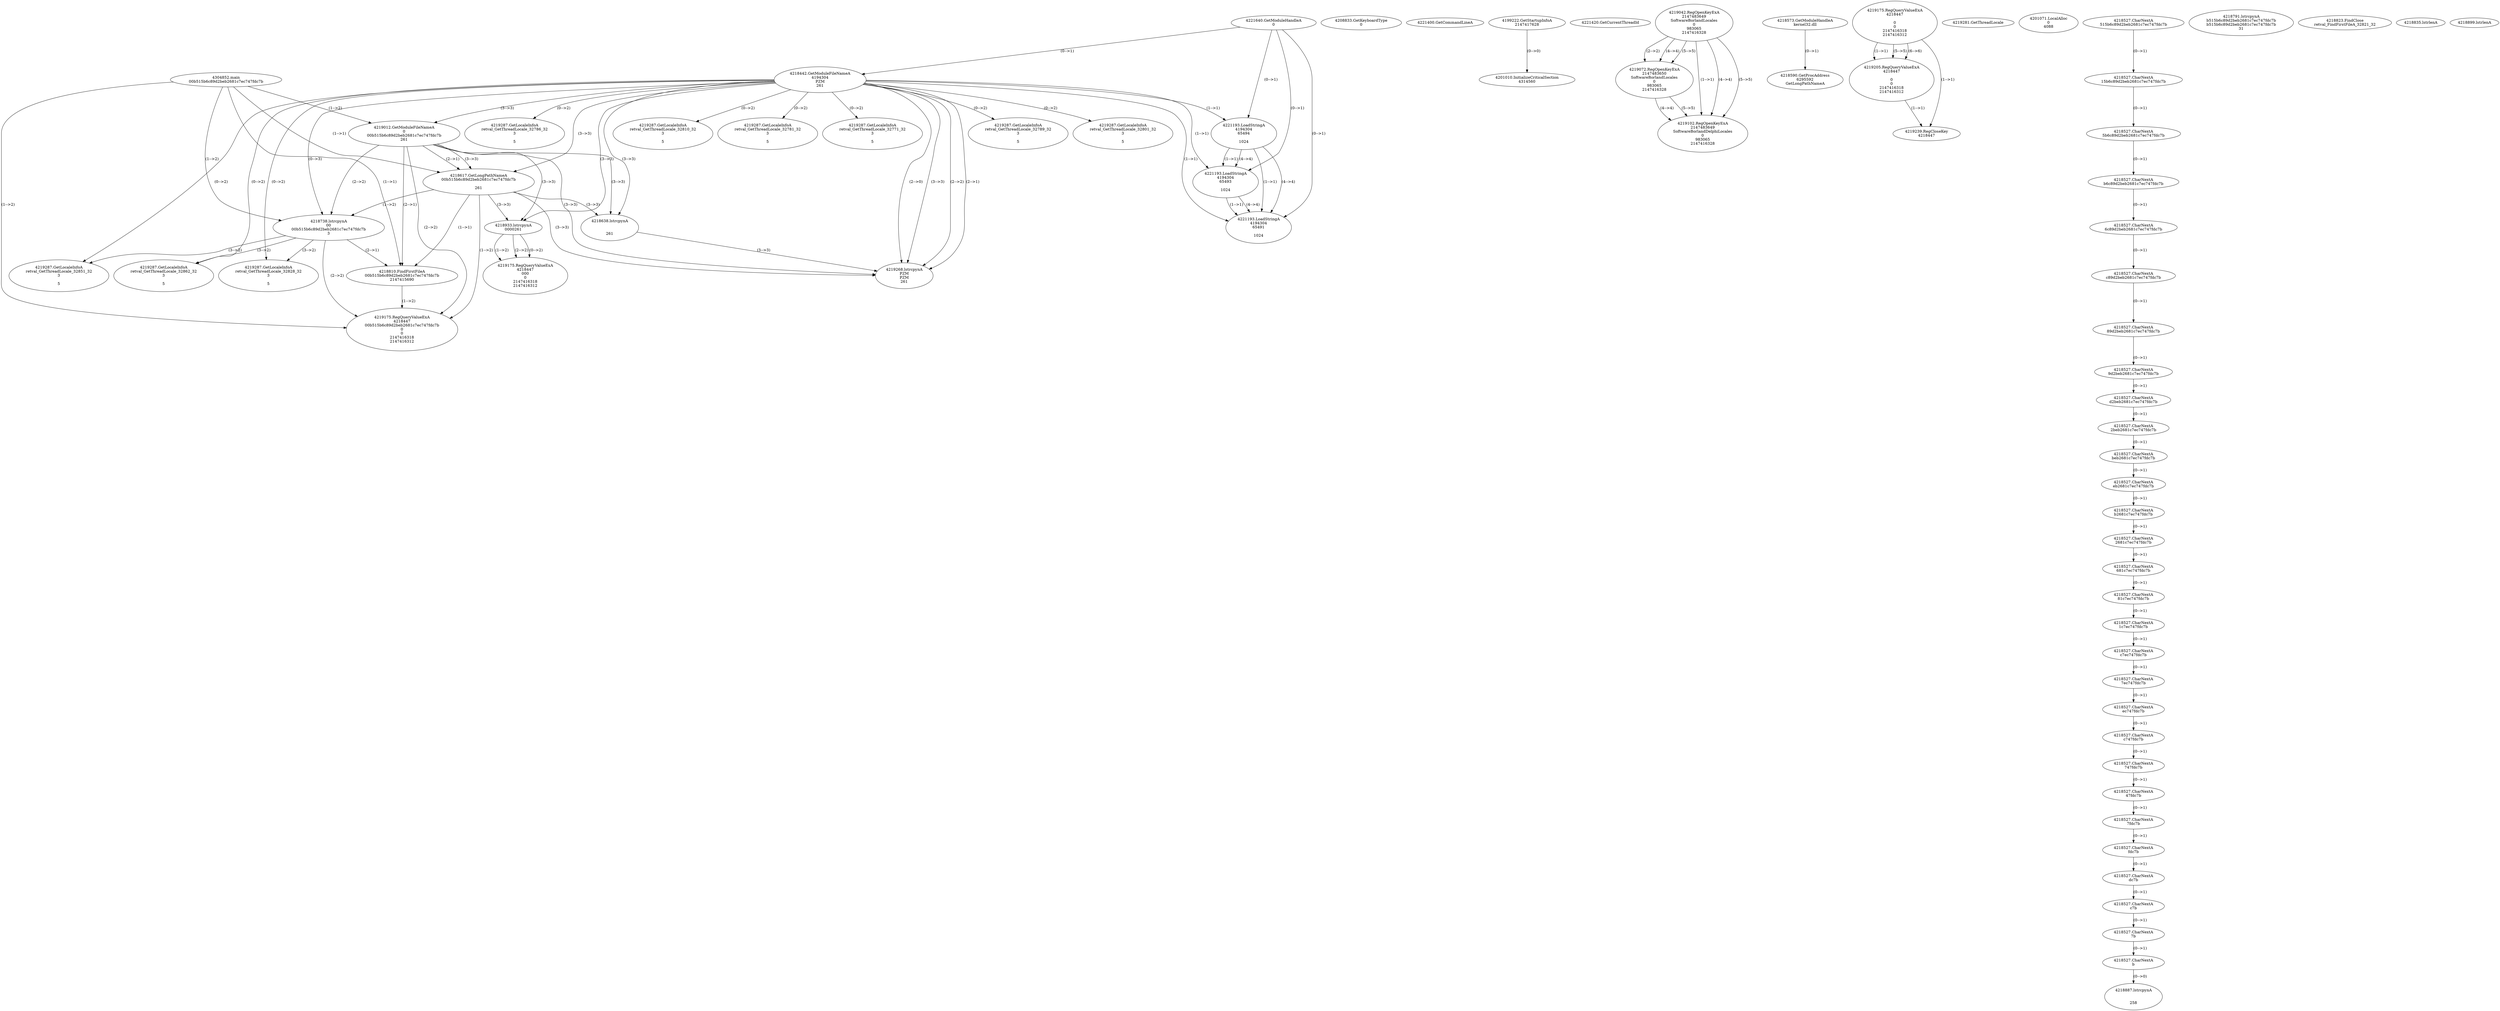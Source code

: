 // Global SCDG with merge call
digraph {
	0 [label="4304852.main
00b515b6c89d2beb2681c7ec747fdc7b"]
	1 [label="4221640.GetModuleHandleA
0"]
	2 [label="4208833.GetKeyboardType
0"]
	3 [label="4221400.GetCommandLineA
"]
	4 [label="4199222.GetStartupInfoA
2147417628"]
	5 [label="4221420.GetCurrentThreadId
"]
	6 [label="4218442.GetModuleFileNameA
4194304
PZM
261"]
	1 -> 6 [label="(0-->1)"]
	7 [label="4219012.GetModuleFileNameA
0
00b515b6c89d2beb2681c7ec747fdc7b
261"]
	0 -> 7 [label="(1-->2)"]
	6 -> 7 [label="(3-->3)"]
	8 [label="4219042.RegOpenKeyExA
2147483649
Software\Borland\Locales
0
983065
2147416328"]
	9 [label="4219072.RegOpenKeyExA
2147483650
Software\Borland\Locales
0
983065
2147416328"]
	8 -> 9 [label="(2-->2)"]
	8 -> 9 [label="(4-->4)"]
	8 -> 9 [label="(5-->5)"]
	10 [label="4218573.GetModuleHandleA
kernel32.dll"]
	11 [label="4218590.GetProcAddress
6295592
GetLongPathNameA"]
	10 -> 11 [label="(0-->1)"]
	12 [label="4218617.GetLongPathNameA
00b515b6c89d2beb2681c7ec747fdc7b

261"]
	0 -> 12 [label="(1-->1)"]
	7 -> 12 [label="(2-->1)"]
	6 -> 12 [label="(3-->3)"]
	7 -> 12 [label="(3-->3)"]
	13 [label="4218638.lstrcpynA


261"]
	6 -> 13 [label="(3-->3)"]
	7 -> 13 [label="(3-->3)"]
	12 -> 13 [label="(3-->3)"]
	14 [label="4219175.RegQueryValueExA
4218447

0
0
2147416318
2147416312"]
	15 [label="4219205.RegQueryValueExA
4218447

0
0
2147416318
2147416312"]
	14 -> 15 [label="(1-->1)"]
	14 -> 15 [label="(5-->5)"]
	14 -> 15 [label="(6-->6)"]
	16 [label="4219239.RegCloseKey
4218447"]
	14 -> 16 [label="(1-->1)"]
	15 -> 16 [label="(1-->1)"]
	17 [label="4219268.lstrcpynA
PZM
PZM
261"]
	6 -> 17 [label="(2-->1)"]
	6 -> 17 [label="(2-->2)"]
	6 -> 17 [label="(3-->3)"]
	7 -> 17 [label="(3-->3)"]
	12 -> 17 [label="(3-->3)"]
	13 -> 17 [label="(3-->3)"]
	6 -> 17 [label="(2-->0)"]
	18 [label="4219281.GetThreadLocale
"]
	19 [label="4219287.GetLocaleInfoA
retval_GetThreadLocale_32801_32
3

5"]
	6 -> 19 [label="(0-->2)"]
	20 [label="4221193.LoadStringA
4194304
65494

1024"]
	1 -> 20 [label="(0-->1)"]
	6 -> 20 [label="(1-->1)"]
	21 [label="4221193.LoadStringA
4194304
65493

1024"]
	1 -> 21 [label="(0-->1)"]
	6 -> 21 [label="(1-->1)"]
	20 -> 21 [label="(1-->1)"]
	20 -> 21 [label="(4-->4)"]
	22 [label="4221193.LoadStringA
4194304
65491

1024"]
	1 -> 22 [label="(0-->1)"]
	6 -> 22 [label="(1-->1)"]
	20 -> 22 [label="(1-->1)"]
	21 -> 22 [label="(1-->1)"]
	20 -> 22 [label="(4-->4)"]
	21 -> 22 [label="(4-->4)"]
	23 [label="4201010.InitializeCriticalSection
4314560"]
	4 -> 23 [label="(0-->0)"]
	24 [label="4201071.LocalAlloc
0
4088"]
	25 [label="4219287.GetLocaleInfoA
retval_GetThreadLocale_32786_32
3

5"]
	6 -> 25 [label="(0-->2)"]
	26 [label="4218738.lstrcpynA
00
00b515b6c89d2beb2681c7ec747fdc7b
3"]
	0 -> 26 [label="(1-->2)"]
	7 -> 26 [label="(2-->2)"]
	12 -> 26 [label="(1-->2)"]
	6 -> 26 [label="(0-->3)"]
	27 [label="4218527.CharNextA
515b6c89d2beb2681c7ec747fdc7b"]
	28 [label="4218527.CharNextA
15b6c89d2beb2681c7ec747fdc7b"]
	27 -> 28 [label="(0-->1)"]
	29 [label="4218527.CharNextA
5b6c89d2beb2681c7ec747fdc7b"]
	28 -> 29 [label="(0-->1)"]
	30 [label="4218527.CharNextA
b6c89d2beb2681c7ec747fdc7b"]
	29 -> 30 [label="(0-->1)"]
	31 [label="4218527.CharNextA
6c89d2beb2681c7ec747fdc7b"]
	30 -> 31 [label="(0-->1)"]
	32 [label="4218527.CharNextA
c89d2beb2681c7ec747fdc7b"]
	31 -> 32 [label="(0-->1)"]
	33 [label="4218527.CharNextA
89d2beb2681c7ec747fdc7b"]
	32 -> 33 [label="(0-->1)"]
	34 [label="4218527.CharNextA
9d2beb2681c7ec747fdc7b"]
	33 -> 34 [label="(0-->1)"]
	35 [label="4218527.CharNextA
d2beb2681c7ec747fdc7b"]
	34 -> 35 [label="(0-->1)"]
	36 [label="4218527.CharNextA
2beb2681c7ec747fdc7b"]
	35 -> 36 [label="(0-->1)"]
	37 [label="4218527.CharNextA
beb2681c7ec747fdc7b"]
	36 -> 37 [label="(0-->1)"]
	38 [label="4218527.CharNextA
eb2681c7ec747fdc7b"]
	37 -> 38 [label="(0-->1)"]
	39 [label="4218527.CharNextA
b2681c7ec747fdc7b"]
	38 -> 39 [label="(0-->1)"]
	40 [label="4218527.CharNextA
2681c7ec747fdc7b"]
	39 -> 40 [label="(0-->1)"]
	41 [label="4218527.CharNextA
681c7ec747fdc7b"]
	40 -> 41 [label="(0-->1)"]
	42 [label="4218527.CharNextA
81c7ec747fdc7b"]
	41 -> 42 [label="(0-->1)"]
	43 [label="4218527.CharNextA
1c7ec747fdc7b"]
	42 -> 43 [label="(0-->1)"]
	44 [label="4218527.CharNextA
c7ec747fdc7b"]
	43 -> 44 [label="(0-->1)"]
	45 [label="4218527.CharNextA
7ec747fdc7b"]
	44 -> 45 [label="(0-->1)"]
	46 [label="4218527.CharNextA
ec747fdc7b"]
	45 -> 46 [label="(0-->1)"]
	47 [label="4218527.CharNextA
c747fdc7b"]
	46 -> 47 [label="(0-->1)"]
	48 [label="4218527.CharNextA
747fdc7b"]
	47 -> 48 [label="(0-->1)"]
	49 [label="4218527.CharNextA
47fdc7b"]
	48 -> 49 [label="(0-->1)"]
	50 [label="4218527.CharNextA
7fdc7b"]
	49 -> 50 [label="(0-->1)"]
	51 [label="4218527.CharNextA
fdc7b"]
	50 -> 51 [label="(0-->1)"]
	52 [label="4218527.CharNextA
dc7b"]
	51 -> 52 [label="(0-->1)"]
	53 [label="4218527.CharNextA
c7b"]
	52 -> 53 [label="(0-->1)"]
	54 [label="4218527.CharNextA
7b"]
	53 -> 54 [label="(0-->1)"]
	55 [label="4218527.CharNextA
b"]
	54 -> 55 [label="(0-->1)"]
	56 [label="4218791.lstrcpynA
b515b6c89d2beb2681c7ec747fdc7b
b515b6c89d2beb2681c7ec747fdc7b
31"]
	57 [label="4218810.FindFirstFileA
00b515b6c89d2beb2681c7ec747fdc7b
2147415690"]
	0 -> 57 [label="(1-->1)"]
	7 -> 57 [label="(2-->1)"]
	12 -> 57 [label="(1-->1)"]
	26 -> 57 [label="(2-->1)"]
	58 [label="4219175.RegQueryValueExA
4218447
00b515b6c89d2beb2681c7ec747fdc7b
0
0
2147416318
2147416312"]
	0 -> 58 [label="(1-->2)"]
	7 -> 58 [label="(2-->2)"]
	12 -> 58 [label="(1-->2)"]
	26 -> 58 [label="(2-->2)"]
	57 -> 58 [label="(1-->2)"]
	59 [label="4219287.GetLocaleInfoA
retval_GetThreadLocale_32851_32
3

5"]
	6 -> 59 [label="(0-->2)"]
	26 -> 59 [label="(3-->2)"]
	60 [label="4218823.FindClose
retval_FindFirstFileA_32821_32"]
	61 [label="4218835.lstrlenA
"]
	62 [label="4218887.lstrcpynA


258"]
	55 -> 62 [label="(0-->0)"]
	63 [label="4218899.lstrlenA
"]
	64 [label="4218933.lstrcpynA
00\
00\
261"]
	6 -> 64 [label="(3-->3)"]
	7 -> 64 [label="(3-->3)"]
	12 -> 64 [label="(3-->3)"]
	65 [label="4219175.RegQueryValueExA
4218447
00\
0
0
2147416318
2147416312"]
	64 -> 65 [label="(1-->2)"]
	64 -> 65 [label="(2-->2)"]
	64 -> 65 [label="(0-->2)"]
	66 [label="4219287.GetLocaleInfoA
retval_GetThreadLocale_32862_32
3

5"]
	6 -> 66 [label="(0-->2)"]
	26 -> 66 [label="(3-->2)"]
	67 [label="4219102.RegOpenKeyExA
2147483649
Software\Borland\Delphi\Locales
0
983065
2147416328"]
	8 -> 67 [label="(1-->1)"]
	8 -> 67 [label="(4-->4)"]
	9 -> 67 [label="(4-->4)"]
	8 -> 67 [label="(5-->5)"]
	9 -> 67 [label="(5-->5)"]
	68 [label="4219287.GetLocaleInfoA
retval_GetThreadLocale_32810_32
3

5"]
	6 -> 68 [label="(0-->2)"]
	69 [label="4219287.GetLocaleInfoA
retval_GetThreadLocale_32781_32
3

5"]
	6 -> 69 [label="(0-->2)"]
	70 [label="4219287.GetLocaleInfoA
retval_GetThreadLocale_32771_32
3

5"]
	6 -> 70 [label="(0-->2)"]
	71 [label="4219287.GetLocaleInfoA
retval_GetThreadLocale_32789_32
3

5"]
	6 -> 71 [label="(0-->2)"]
	72 [label="4219287.GetLocaleInfoA
retval_GetThreadLocale_32828_32
3

5"]
	6 -> 72 [label="(0-->2)"]
	26 -> 72 [label="(3-->2)"]
}
